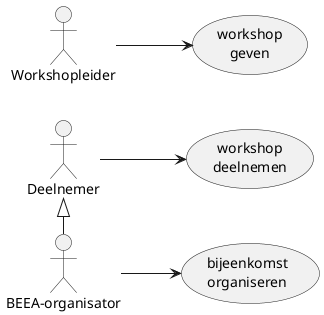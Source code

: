 @startuml

left to right direction

:BEEA-organisator: as beea
:Deelnemer: as deelnemer
:Workshopleider: as workshopleider

deelnemer <|-right- beea

deelnemer -down-> (workshop\ndeelnemen)
beea -down-> (bijeenkomst\norganiseren)
workshopleider -down-> (workshop\ngeven)

@enduml
